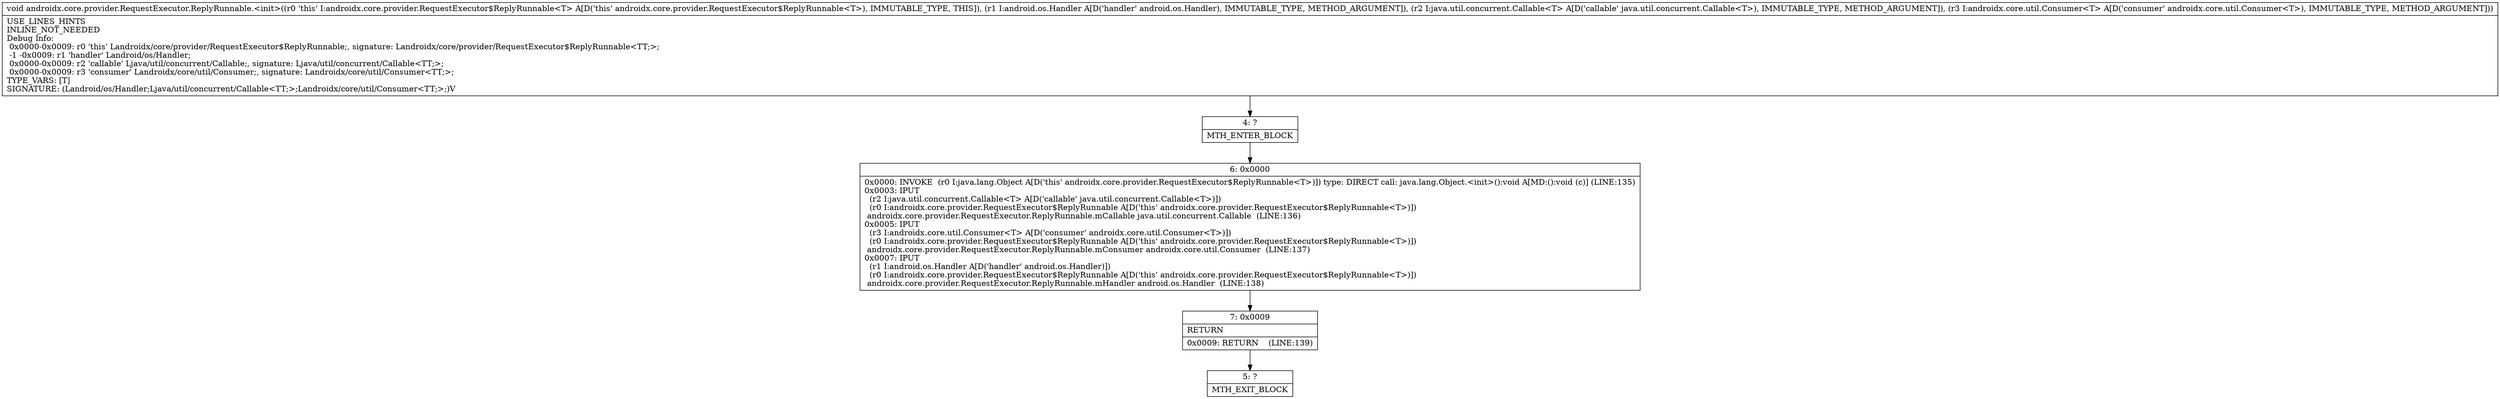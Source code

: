 digraph "CFG forandroidx.core.provider.RequestExecutor.ReplyRunnable.\<init\>(Landroid\/os\/Handler;Ljava\/util\/concurrent\/Callable;Landroidx\/core\/util\/Consumer;)V" {
Node_4 [shape=record,label="{4\:\ ?|MTH_ENTER_BLOCK\l}"];
Node_6 [shape=record,label="{6\:\ 0x0000|0x0000: INVOKE  (r0 I:java.lang.Object A[D('this' androidx.core.provider.RequestExecutor$ReplyRunnable\<T\>)]) type: DIRECT call: java.lang.Object.\<init\>():void A[MD:():void (c)] (LINE:135)\l0x0003: IPUT  \l  (r2 I:java.util.concurrent.Callable\<T\> A[D('callable' java.util.concurrent.Callable\<T\>)])\l  (r0 I:androidx.core.provider.RequestExecutor$ReplyRunnable A[D('this' androidx.core.provider.RequestExecutor$ReplyRunnable\<T\>)])\l androidx.core.provider.RequestExecutor.ReplyRunnable.mCallable java.util.concurrent.Callable  (LINE:136)\l0x0005: IPUT  \l  (r3 I:androidx.core.util.Consumer\<T\> A[D('consumer' androidx.core.util.Consumer\<T\>)])\l  (r0 I:androidx.core.provider.RequestExecutor$ReplyRunnable A[D('this' androidx.core.provider.RequestExecutor$ReplyRunnable\<T\>)])\l androidx.core.provider.RequestExecutor.ReplyRunnable.mConsumer androidx.core.util.Consumer  (LINE:137)\l0x0007: IPUT  \l  (r1 I:android.os.Handler A[D('handler' android.os.Handler)])\l  (r0 I:androidx.core.provider.RequestExecutor$ReplyRunnable A[D('this' androidx.core.provider.RequestExecutor$ReplyRunnable\<T\>)])\l androidx.core.provider.RequestExecutor.ReplyRunnable.mHandler android.os.Handler  (LINE:138)\l}"];
Node_7 [shape=record,label="{7\:\ 0x0009|RETURN\l|0x0009: RETURN    (LINE:139)\l}"];
Node_5 [shape=record,label="{5\:\ ?|MTH_EXIT_BLOCK\l}"];
MethodNode[shape=record,label="{void androidx.core.provider.RequestExecutor.ReplyRunnable.\<init\>((r0 'this' I:androidx.core.provider.RequestExecutor$ReplyRunnable\<T\> A[D('this' androidx.core.provider.RequestExecutor$ReplyRunnable\<T\>), IMMUTABLE_TYPE, THIS]), (r1 I:android.os.Handler A[D('handler' android.os.Handler), IMMUTABLE_TYPE, METHOD_ARGUMENT]), (r2 I:java.util.concurrent.Callable\<T\> A[D('callable' java.util.concurrent.Callable\<T\>), IMMUTABLE_TYPE, METHOD_ARGUMENT]), (r3 I:androidx.core.util.Consumer\<T\> A[D('consumer' androidx.core.util.Consumer\<T\>), IMMUTABLE_TYPE, METHOD_ARGUMENT]))  | USE_LINES_HINTS\lINLINE_NOT_NEEDED\lDebug Info:\l  0x0000\-0x0009: r0 'this' Landroidx\/core\/provider\/RequestExecutor$ReplyRunnable;, signature: Landroidx\/core\/provider\/RequestExecutor$ReplyRunnable\<TT;\>;\l  \-1 \-0x0009: r1 'handler' Landroid\/os\/Handler;\l  0x0000\-0x0009: r2 'callable' Ljava\/util\/concurrent\/Callable;, signature: Ljava\/util\/concurrent\/Callable\<TT;\>;\l  0x0000\-0x0009: r3 'consumer' Landroidx\/core\/util\/Consumer;, signature: Landroidx\/core\/util\/Consumer\<TT;\>;\lTYPE_VARS: [T]\lSIGNATURE: (Landroid\/os\/Handler;Ljava\/util\/concurrent\/Callable\<TT;\>;Landroidx\/core\/util\/Consumer\<TT;\>;)V\l}"];
MethodNode -> Node_4;Node_4 -> Node_6;
Node_6 -> Node_7;
Node_7 -> Node_5;
}

